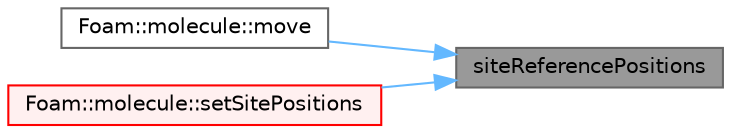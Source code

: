 digraph "siteReferencePositions"
{
 // LATEX_PDF_SIZE
  bgcolor="transparent";
  edge [fontname=Helvetica,fontsize=10,labelfontname=Helvetica,labelfontsize=10];
  node [fontname=Helvetica,fontsize=10,shape=box,height=0.2,width=0.4];
  rankdir="RL";
  Node1 [id="Node000001",label="siteReferencePositions",height=0.2,width=0.4,color="gray40", fillcolor="grey60", style="filled", fontcolor="black",tooltip=" "];
  Node1 -> Node2 [id="edge1_Node000001_Node000002",dir="back",color="steelblue1",style="solid",tooltip=" "];
  Node2 [id="Node000002",label="Foam::molecule::move",height=0.2,width=0.4,color="grey40", fillcolor="white", style="filled",URL="$classFoam_1_1molecule.html#a0726a2d3ebbd75f4310546f79942c492",tooltip=" "];
  Node1 -> Node3 [id="edge2_Node000001_Node000003",dir="back",color="steelblue1",style="solid",tooltip=" "];
  Node3 [id="Node000003",label="Foam::molecule::setSitePositions",height=0.2,width=0.4,color="red", fillcolor="#FFF0F0", style="filled",URL="$classFoam_1_1molecule.html#a34075746abd0afcbb4f471d389da0166",tooltip=" "];
}
